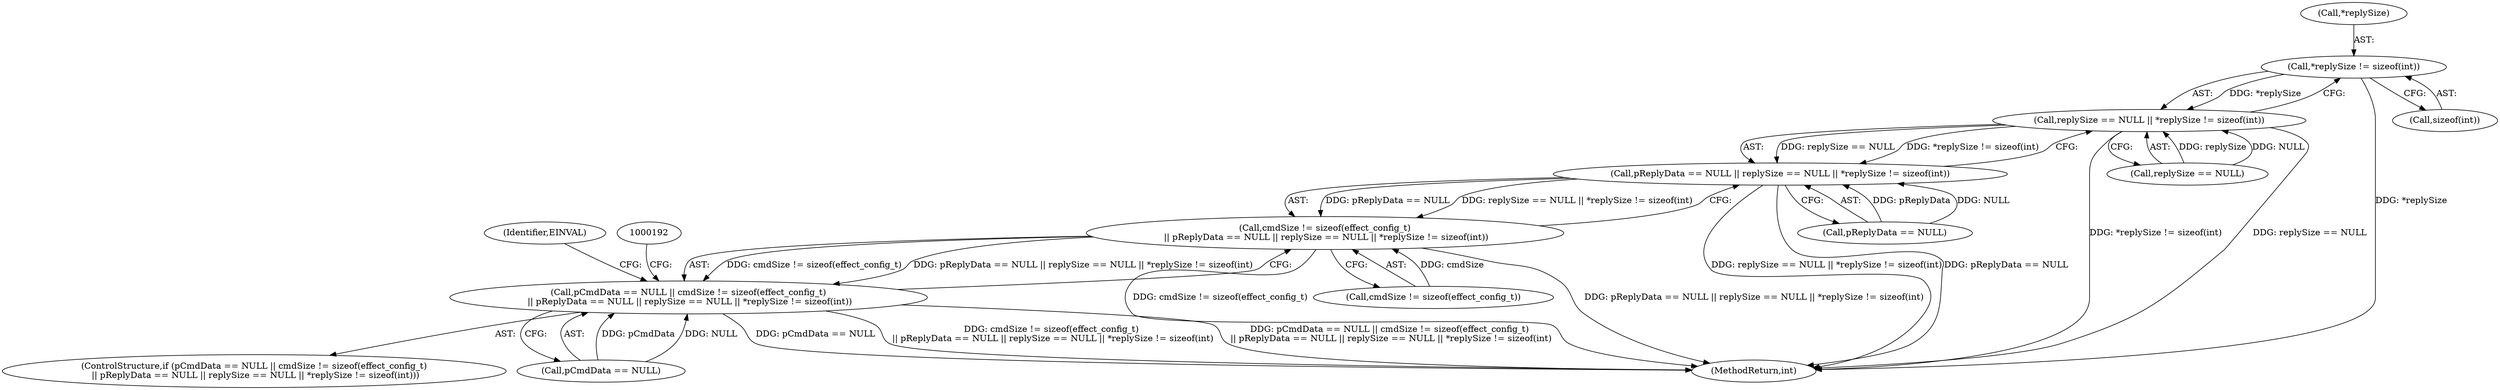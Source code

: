 digraph "0_Android_557bd7bfe6c4895faee09e46fc9b5304a956c8b7@API" {
"1000180" [label="(Call,*replySize != sizeof(int))"];
"1000176" [label="(Call,replySize == NULL || *replySize != sizeof(int))"];
"1000172" [label="(Call,pReplyData == NULL || replySize == NULL || *replySize != sizeof(int))"];
"1000167" [label="(Call,cmdSize != sizeof(effect_config_t)\n || pReplyData == NULL || replySize == NULL || *replySize != sizeof(int))"];
"1000163" [label="(Call,pCmdData == NULL || cmdSize != sizeof(effect_config_t)\n || pReplyData == NULL || replySize == NULL || *replySize != sizeof(int))"];
"1000176" [label="(Call,replySize == NULL || *replySize != sizeof(int))"];
"1000181" [label="(Call,*replySize)"];
"1000167" [label="(Call,cmdSize != sizeof(effect_config_t)\n || pReplyData == NULL || replySize == NULL || *replySize != sizeof(int))"];
"1000168" [label="(Call,cmdSize != sizeof(effect_config_t))"];
"1000180" [label="(Call,*replySize != sizeof(int))"];
"1000177" [label="(Call,replySize == NULL)"];
"1000164" [label="(Call,pCmdData == NULL)"];
"1000162" [label="(ControlStructure,if (pCmdData == NULL || cmdSize != sizeof(effect_config_t)\n || pReplyData == NULL || replySize == NULL || *replySize != sizeof(int)))"];
"1000163" [label="(Call,pCmdData == NULL || cmdSize != sizeof(effect_config_t)\n || pReplyData == NULL || replySize == NULL || *replySize != sizeof(int))"];
"1001060" [label="(MethodReturn,int)"];
"1000172" [label="(Call,pReplyData == NULL || replySize == NULL || *replySize != sizeof(int))"];
"1000183" [label="(Call,sizeof(int))"];
"1000173" [label="(Call,pReplyData == NULL)"];
"1000188" [label="(Identifier,EINVAL)"];
"1000180" -> "1000176"  [label="AST: "];
"1000180" -> "1000183"  [label="CFG: "];
"1000181" -> "1000180"  [label="AST: "];
"1000183" -> "1000180"  [label="AST: "];
"1000176" -> "1000180"  [label="CFG: "];
"1000180" -> "1001060"  [label="DDG: *replySize"];
"1000180" -> "1000176"  [label="DDG: *replySize"];
"1000176" -> "1000172"  [label="AST: "];
"1000176" -> "1000177"  [label="CFG: "];
"1000177" -> "1000176"  [label="AST: "];
"1000172" -> "1000176"  [label="CFG: "];
"1000176" -> "1001060"  [label="DDG: *replySize != sizeof(int)"];
"1000176" -> "1001060"  [label="DDG: replySize == NULL"];
"1000176" -> "1000172"  [label="DDG: replySize == NULL"];
"1000176" -> "1000172"  [label="DDG: *replySize != sizeof(int)"];
"1000177" -> "1000176"  [label="DDG: replySize"];
"1000177" -> "1000176"  [label="DDG: NULL"];
"1000172" -> "1000167"  [label="AST: "];
"1000172" -> "1000173"  [label="CFG: "];
"1000173" -> "1000172"  [label="AST: "];
"1000167" -> "1000172"  [label="CFG: "];
"1000172" -> "1001060"  [label="DDG: replySize == NULL || *replySize != sizeof(int)"];
"1000172" -> "1001060"  [label="DDG: pReplyData == NULL"];
"1000172" -> "1000167"  [label="DDG: pReplyData == NULL"];
"1000172" -> "1000167"  [label="DDG: replySize == NULL || *replySize != sizeof(int)"];
"1000173" -> "1000172"  [label="DDG: pReplyData"];
"1000173" -> "1000172"  [label="DDG: NULL"];
"1000167" -> "1000163"  [label="AST: "];
"1000167" -> "1000168"  [label="CFG: "];
"1000168" -> "1000167"  [label="AST: "];
"1000163" -> "1000167"  [label="CFG: "];
"1000167" -> "1001060"  [label="DDG: cmdSize != sizeof(effect_config_t)"];
"1000167" -> "1001060"  [label="DDG: pReplyData == NULL || replySize == NULL || *replySize != sizeof(int)"];
"1000167" -> "1000163"  [label="DDG: cmdSize != sizeof(effect_config_t)"];
"1000167" -> "1000163"  [label="DDG: pReplyData == NULL || replySize == NULL || *replySize != sizeof(int)"];
"1000168" -> "1000167"  [label="DDG: cmdSize"];
"1000163" -> "1000162"  [label="AST: "];
"1000163" -> "1000164"  [label="CFG: "];
"1000164" -> "1000163"  [label="AST: "];
"1000188" -> "1000163"  [label="CFG: "];
"1000192" -> "1000163"  [label="CFG: "];
"1000163" -> "1001060"  [label="DDG: pCmdData == NULL"];
"1000163" -> "1001060"  [label="DDG: cmdSize != sizeof(effect_config_t)\n || pReplyData == NULL || replySize == NULL || *replySize != sizeof(int)"];
"1000163" -> "1001060"  [label="DDG: pCmdData == NULL || cmdSize != sizeof(effect_config_t)\n || pReplyData == NULL || replySize == NULL || *replySize != sizeof(int)"];
"1000164" -> "1000163"  [label="DDG: pCmdData"];
"1000164" -> "1000163"  [label="DDG: NULL"];
}
